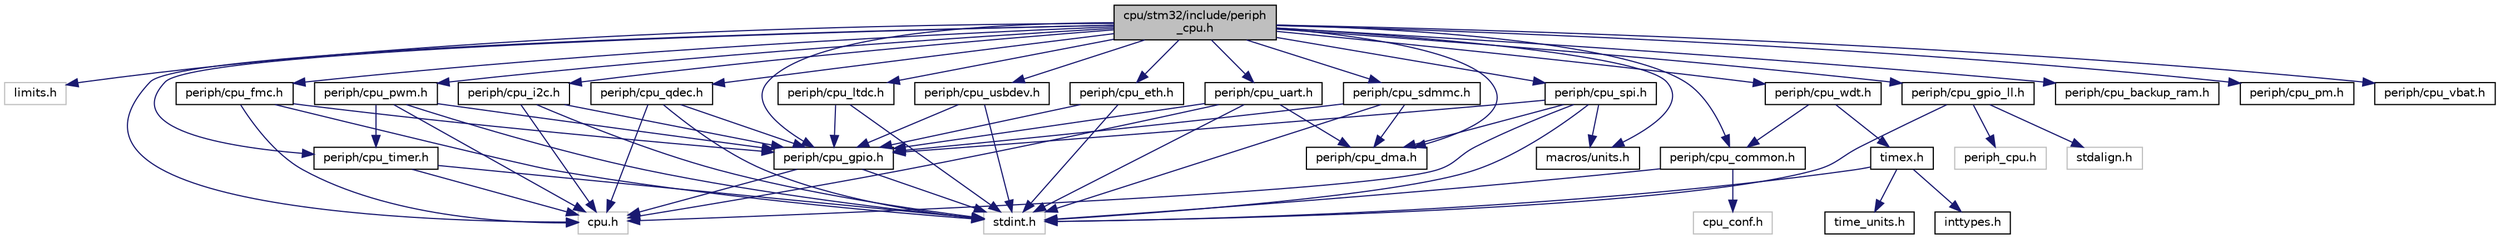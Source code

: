 digraph "cpu/stm32/include/periph_cpu.h"
{
 // LATEX_PDF_SIZE
  edge [fontname="Helvetica",fontsize="10",labelfontname="Helvetica",labelfontsize="10"];
  node [fontname="Helvetica",fontsize="10",shape=record];
  Node1 [label="cpu/stm32/include/periph\l_cpu.h",height=0.2,width=0.4,color="black", fillcolor="grey75", style="filled", fontcolor="black",tooltip="Shared CPU specific definitions for the STM32 family."];
  Node1 -> Node2 [color="midnightblue",fontsize="10",style="solid",fontname="Helvetica"];
  Node2 [label="limits.h",height=0.2,width=0.4,color="grey75", fillcolor="white", style="filled",tooltip=" "];
  Node1 -> Node3 [color="midnightblue",fontsize="10",style="solid",fontname="Helvetica"];
  Node3 [label="cpu.h",height=0.2,width=0.4,color="grey75", fillcolor="white", style="filled",tooltip=" "];
  Node1 -> Node4 [color="midnightblue",fontsize="10",style="solid",fontname="Helvetica"];
  Node4 [label="macros/units.h",height=0.2,width=0.4,color="black", fillcolor="white", style="filled",URL="$units_8h.html",tooltip="Unit helper macros."];
  Node1 -> Node5 [color="midnightblue",fontsize="10",style="solid",fontname="Helvetica"];
  Node5 [label="periph/cpu_backup_ram.h",height=0.2,width=0.4,color="black", fillcolor="white", style="filled",URL="$cpu__backup__ram_8h.html",tooltip="Backup SRAM CPU specific definitions for the STM32 family."];
  Node1 -> Node6 [color="midnightblue",fontsize="10",style="solid",fontname="Helvetica"];
  Node6 [label="periph/cpu_common.h",height=0.2,width=0.4,color="black", fillcolor="white", style="filled",URL="$stm32_2include_2periph_2cpu__common_8h.html",tooltip="Common CPU definitions for the STM32 family."];
  Node6 -> Node7 [color="midnightblue",fontsize="10",style="solid",fontname="Helvetica"];
  Node7 [label="stdint.h",height=0.2,width=0.4,color="grey75", fillcolor="white", style="filled",tooltip=" "];
  Node6 -> Node8 [color="midnightblue",fontsize="10",style="solid",fontname="Helvetica"];
  Node8 [label="cpu_conf.h",height=0.2,width=0.4,color="grey75", fillcolor="white", style="filled",tooltip=" "];
  Node1 -> Node9 [color="midnightblue",fontsize="10",style="solid",fontname="Helvetica"];
  Node9 [label="periph/cpu_dma.h",height=0.2,width=0.4,color="black", fillcolor="white", style="filled",URL="$cpu__dma_8h.html",tooltip="DMA CPU specific definitions for the STM32 family."];
  Node1 -> Node10 [color="midnightblue",fontsize="10",style="solid",fontname="Helvetica"];
  Node10 [label="periph/cpu_eth.h",height=0.2,width=0.4,color="black", fillcolor="white", style="filled",URL="$cpu__eth_8h.html",tooltip="Ethernet CPU specific definitions for the STM32 family."];
  Node10 -> Node7 [color="midnightblue",fontsize="10",style="solid",fontname="Helvetica"];
  Node10 -> Node11 [color="midnightblue",fontsize="10",style="solid",fontname="Helvetica"];
  Node11 [label="periph/cpu_gpio.h",height=0.2,width=0.4,color="black", fillcolor="white", style="filled",URL="$cpu__gpio_8h.html",tooltip="GPIO CPU definitions for the STM32 family."];
  Node11 -> Node7 [color="midnightblue",fontsize="10",style="solid",fontname="Helvetica"];
  Node11 -> Node3 [color="midnightblue",fontsize="10",style="solid",fontname="Helvetica"];
  Node1 -> Node12 [color="midnightblue",fontsize="10",style="solid",fontname="Helvetica"];
  Node12 [label="periph/cpu_fmc.h",height=0.2,width=0.4,color="black", fillcolor="white", style="filled",URL="$cpu__fmc_8h.html",tooltip="Specific FMC definitions for the STM32."];
  Node12 -> Node7 [color="midnightblue",fontsize="10",style="solid",fontname="Helvetica"];
  Node12 -> Node3 [color="midnightblue",fontsize="10",style="solid",fontname="Helvetica"];
  Node12 -> Node11 [color="midnightblue",fontsize="10",style="solid",fontname="Helvetica"];
  Node1 -> Node11 [color="midnightblue",fontsize="10",style="solid",fontname="Helvetica"];
  Node1 -> Node13 [color="midnightblue",fontsize="10",style="solid",fontname="Helvetica"];
  Node13 [label="periph/cpu_gpio_ll.h",height=0.2,width=0.4,color="black", fillcolor="white", style="filled",URL="$cpu__gpio__ll_8h.html",tooltip="GPIO LL CPU definitions for the STM32 family."];
  Node13 -> Node14 [color="midnightblue",fontsize="10",style="solid",fontname="Helvetica"];
  Node14 [label="stdalign.h",height=0.2,width=0.4,color="grey75", fillcolor="white", style="filled",tooltip=" "];
  Node13 -> Node7 [color="midnightblue",fontsize="10",style="solid",fontname="Helvetica"];
  Node13 -> Node15 [color="midnightblue",fontsize="10",style="solid",fontname="Helvetica"];
  Node15 [label="periph_cpu.h",height=0.2,width=0.4,color="grey75", fillcolor="white", style="filled",tooltip=" "];
  Node1 -> Node16 [color="midnightblue",fontsize="10",style="solid",fontname="Helvetica"];
  Node16 [label="periph/cpu_i2c.h",height=0.2,width=0.4,color="black", fillcolor="white", style="filled",URL="$cpu__i2c_8h.html",tooltip="I2C CPU specific definitions for the STM32 family."];
  Node16 -> Node7 [color="midnightblue",fontsize="10",style="solid",fontname="Helvetica"];
  Node16 -> Node3 [color="midnightblue",fontsize="10",style="solid",fontname="Helvetica"];
  Node16 -> Node11 [color="midnightblue",fontsize="10",style="solid",fontname="Helvetica"];
  Node1 -> Node17 [color="midnightblue",fontsize="10",style="solid",fontname="Helvetica"];
  Node17 [label="periph/cpu_ltdc.h",height=0.2,width=0.4,color="black", fillcolor="white", style="filled",URL="$cpu__ltdc_8h.html",tooltip="LTDC CPU specific definitions for the STM32 family."];
  Node17 -> Node7 [color="midnightblue",fontsize="10",style="solid",fontname="Helvetica"];
  Node17 -> Node11 [color="midnightblue",fontsize="10",style="solid",fontname="Helvetica"];
  Node1 -> Node18 [color="midnightblue",fontsize="10",style="solid",fontname="Helvetica"];
  Node18 [label="periph/cpu_pm.h",height=0.2,width=0.4,color="black", fillcolor="white", style="filled",URL="$stm32_2include_2periph_2cpu__pm_8h.html",tooltip="Power Management (PM) CPU specific definitions for the STM32 family."];
  Node1 -> Node19 [color="midnightblue",fontsize="10",style="solid",fontname="Helvetica"];
  Node19 [label="periph/cpu_pwm.h",height=0.2,width=0.4,color="black", fillcolor="white", style="filled",URL="$cpu__pwm_8h.html",tooltip="PWM CPU specific definitions for the STM32 family."];
  Node19 -> Node7 [color="midnightblue",fontsize="10",style="solid",fontname="Helvetica"];
  Node19 -> Node3 [color="midnightblue",fontsize="10",style="solid",fontname="Helvetica"];
  Node19 -> Node11 [color="midnightblue",fontsize="10",style="solid",fontname="Helvetica"];
  Node19 -> Node20 [color="midnightblue",fontsize="10",style="solid",fontname="Helvetica"];
  Node20 [label="periph/cpu_timer.h",height=0.2,width=0.4,color="black", fillcolor="white", style="filled",URL="$cpu__timer_8h.html",tooltip="Timer CPU specific definitions for the STM32 family."];
  Node20 -> Node7 [color="midnightblue",fontsize="10",style="solid",fontname="Helvetica"];
  Node20 -> Node3 [color="midnightblue",fontsize="10",style="solid",fontname="Helvetica"];
  Node1 -> Node21 [color="midnightblue",fontsize="10",style="solid",fontname="Helvetica"];
  Node21 [label="periph/cpu_qdec.h",height=0.2,width=0.4,color="black", fillcolor="white", style="filled",URL="$cpu__qdec_8h.html",tooltip="QDEC CPU specific definitions for the STM32 family."];
  Node21 -> Node7 [color="midnightblue",fontsize="10",style="solid",fontname="Helvetica"];
  Node21 -> Node3 [color="midnightblue",fontsize="10",style="solid",fontname="Helvetica"];
  Node21 -> Node11 [color="midnightblue",fontsize="10",style="solid",fontname="Helvetica"];
  Node1 -> Node22 [color="midnightblue",fontsize="10",style="solid",fontname="Helvetica"];
  Node22 [label="periph/cpu_sdmmc.h",height=0.2,width=0.4,color="black", fillcolor="white", style="filled",URL="$cpu__sdmmc_8h.html",tooltip="CPU specific definitions for SDIO/SDMMC for the STM32 family."];
  Node22 -> Node7 [color="midnightblue",fontsize="10",style="solid",fontname="Helvetica"];
  Node22 -> Node9 [color="midnightblue",fontsize="10",style="solid",fontname="Helvetica"];
  Node22 -> Node11 [color="midnightblue",fontsize="10",style="solid",fontname="Helvetica"];
  Node1 -> Node23 [color="midnightblue",fontsize="10",style="solid",fontname="Helvetica"];
  Node23 [label="periph/cpu_spi.h",height=0.2,width=0.4,color="black", fillcolor="white", style="filled",URL="$cpu__spi_8h.html",tooltip="SPI CPU specific definitions for the STM32 family."];
  Node23 -> Node7 [color="midnightblue",fontsize="10",style="solid",fontname="Helvetica"];
  Node23 -> Node3 [color="midnightblue",fontsize="10",style="solid",fontname="Helvetica"];
  Node23 -> Node4 [color="midnightblue",fontsize="10",style="solid",fontname="Helvetica"];
  Node23 -> Node9 [color="midnightblue",fontsize="10",style="solid",fontname="Helvetica"];
  Node23 -> Node11 [color="midnightblue",fontsize="10",style="solid",fontname="Helvetica"];
  Node1 -> Node20 [color="midnightblue",fontsize="10",style="solid",fontname="Helvetica"];
  Node1 -> Node24 [color="midnightblue",fontsize="10",style="solid",fontname="Helvetica"];
  Node24 [label="periph/cpu_uart.h",height=0.2,width=0.4,color="black", fillcolor="white", style="filled",URL="$cpu__uart_8h.html",tooltip="UART CPU specific definitions for the STM32 family."];
  Node24 -> Node7 [color="midnightblue",fontsize="10",style="solid",fontname="Helvetica"];
  Node24 -> Node3 [color="midnightblue",fontsize="10",style="solid",fontname="Helvetica"];
  Node24 -> Node9 [color="midnightblue",fontsize="10",style="solid",fontname="Helvetica"];
  Node24 -> Node11 [color="midnightblue",fontsize="10",style="solid",fontname="Helvetica"];
  Node1 -> Node25 [color="midnightblue",fontsize="10",style="solid",fontname="Helvetica"];
  Node25 [label="periph/cpu_usbdev.h",height=0.2,width=0.4,color="black", fillcolor="white", style="filled",URL="$cpu__usbdev_8h.html",tooltip="USB CPU specific definitions for the STM32 family."];
  Node25 -> Node7 [color="midnightblue",fontsize="10",style="solid",fontname="Helvetica"];
  Node25 -> Node11 [color="midnightblue",fontsize="10",style="solid",fontname="Helvetica"];
  Node1 -> Node26 [color="midnightblue",fontsize="10",style="solid",fontname="Helvetica"];
  Node26 [label="periph/cpu_vbat.h",height=0.2,width=0.4,color="black", fillcolor="white", style="filled",URL="$cpu__vbat_8h.html",tooltip="CPU internal VBAT interface and definitions of the STM32 family."];
  Node1 -> Node27 [color="midnightblue",fontsize="10",style="solid",fontname="Helvetica"];
  Node27 [label="periph/cpu_wdt.h",height=0.2,width=0.4,color="black", fillcolor="white", style="filled",URL="$cpu__wdt_8h.html",tooltip="Watchdog CPU definitions for the STM32 family."];
  Node27 -> Node28 [color="midnightblue",fontsize="10",style="solid",fontname="Helvetica"];
  Node28 [label="timex.h",height=0.2,width=0.4,color="black", fillcolor="white", style="filled",URL="$timex_8h.html",tooltip="Utility library for comparing and computing timestamps."];
  Node28 -> Node7 [color="midnightblue",fontsize="10",style="solid",fontname="Helvetica"];
  Node28 -> Node29 [color="midnightblue",fontsize="10",style="solid",fontname="Helvetica"];
  Node29 [label="inttypes.h",height=0.2,width=0.4,color="black", fillcolor="white", style="filled",URL="$inttypes_8h.html",tooltip="Adds include for missing inttype definitions."];
  Node28 -> Node30 [color="midnightblue",fontsize="10",style="solid",fontname="Helvetica"];
  Node30 [label="time_units.h",height=0.2,width=0.4,color="black", fillcolor="white", style="filled",URL="$time__units_8h.html",tooltip="Utility header providing time unit defines."];
  Node27 -> Node6 [color="midnightblue",fontsize="10",style="solid",fontname="Helvetica"];
}
